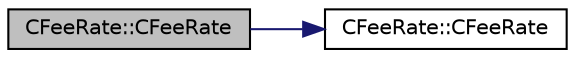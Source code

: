 digraph "CFeeRate::CFeeRate"
{
  edge [fontname="Helvetica",fontsize="10",labelfontname="Helvetica",labelfontsize="10"];
  node [fontname="Helvetica",fontsize="10",shape=record];
  rankdir="LR";
  Node3 [label="CFeeRate::CFeeRate",height=0.2,width=0.4,color="black", fillcolor="grey75", style="filled", fontcolor="black"];
  Node3 -> Node4 [color="midnightblue",fontsize="10",style="solid",fontname="Helvetica"];
  Node4 [label="CFeeRate::CFeeRate",height=0.2,width=0.4,color="black", fillcolor="white", style="filled",URL="$class_c_fee_rate.html#aed181aa12213c646c8a4632280444412",tooltip="Fee rate of 0 satoshis per kB. "];
}
